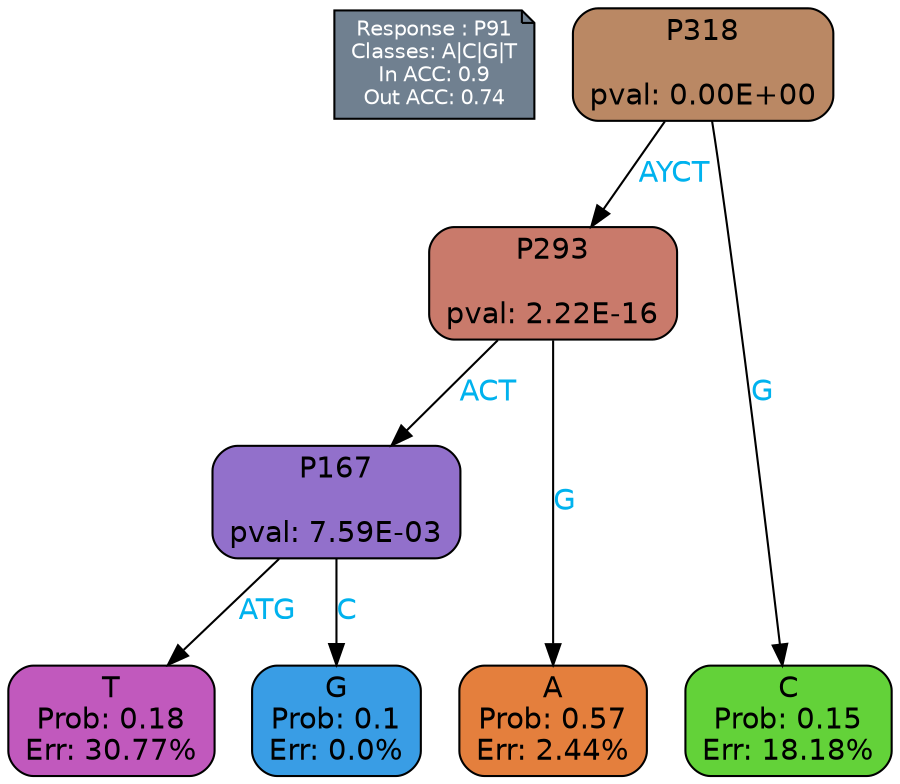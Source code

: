 digraph Tree {
node [shape=box, style="filled, rounded", color="black", fontname=helvetica] ;
graph [ranksep=equally, splines=polylines, bgcolor=transparent, dpi=600] ;
edge [fontname=helvetica] ;
LEGEND [label="Response : P91
Classes: A|C|G|T
In ACC: 0.9
Out ACC: 0.74
",shape=note,align=left,style=filled,fillcolor="slategray",fontcolor="white",fontsize=10];1 [label="P318

pval: 0.00E+00", fillcolor="#ba8864"] ;
2 [label="P293

pval: 2.22E-16", fillcolor="#c97a6b"] ;
3 [label="P167

pval: 7.59E-03", fillcolor="#9270cb"] ;
4 [label="T
Prob: 0.18
Err: 30.77%", fillcolor="#c159bd"] ;
5 [label="G
Prob: 0.1
Err: 0.0%", fillcolor="#399de5"] ;
6 [label="A
Prob: 0.57
Err: 2.44%", fillcolor="#e47f3d"] ;
7 [label="C
Prob: 0.15
Err: 18.18%", fillcolor="#63d239"] ;
1 -> 2 [label="AYCT",fontcolor=deepskyblue2] ;
1 -> 7 [label="G",fontcolor=deepskyblue2] ;
2 -> 3 [label="ACT",fontcolor=deepskyblue2] ;
2 -> 6 [label="G",fontcolor=deepskyblue2] ;
3 -> 4 [label="ATG",fontcolor=deepskyblue2] ;
3 -> 5 [label="C",fontcolor=deepskyblue2] ;
{rank = same; 4;5;6;7;}{rank = same; LEGEND;1;}}